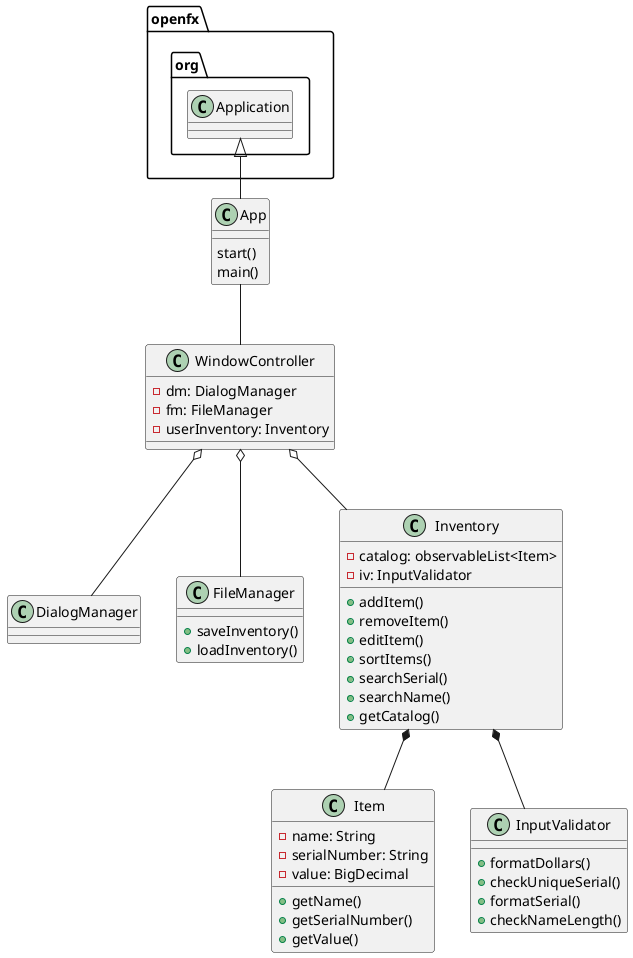@startuml
class App{
start()
main()
}

class WindowController{
- dm: DialogManager
- fm: FileManager
- userInventory: Inventory
}

class DialogManager{
}

class FileManager{
+saveInventory()
+loadInventory()
}

class Inventory{
- catalog: observableList<Item>
- iv: InputValidator

+addItem()
+removeItem()
+editItem()
+sortItems()
+searchSerial()
+searchName()
+getCatalog()
}

class Item{
-name: String
-serialNumber: String
-value: BigDecimal

+getName()
+getSerialNumber()
+getValue()
}

class InputValidator{
+ formatDollars()
+ checkUniqueSerial()
+ formatSerial()
+ checkNameLength()
}

openfx.org.Application <|-- App
App -- WindowController
WindowController o-- DialogManager
WindowController o-- FileManager
WindowController o-- Inventory
Inventory *-- Item
Inventory *-- InputValidator
@enduml
